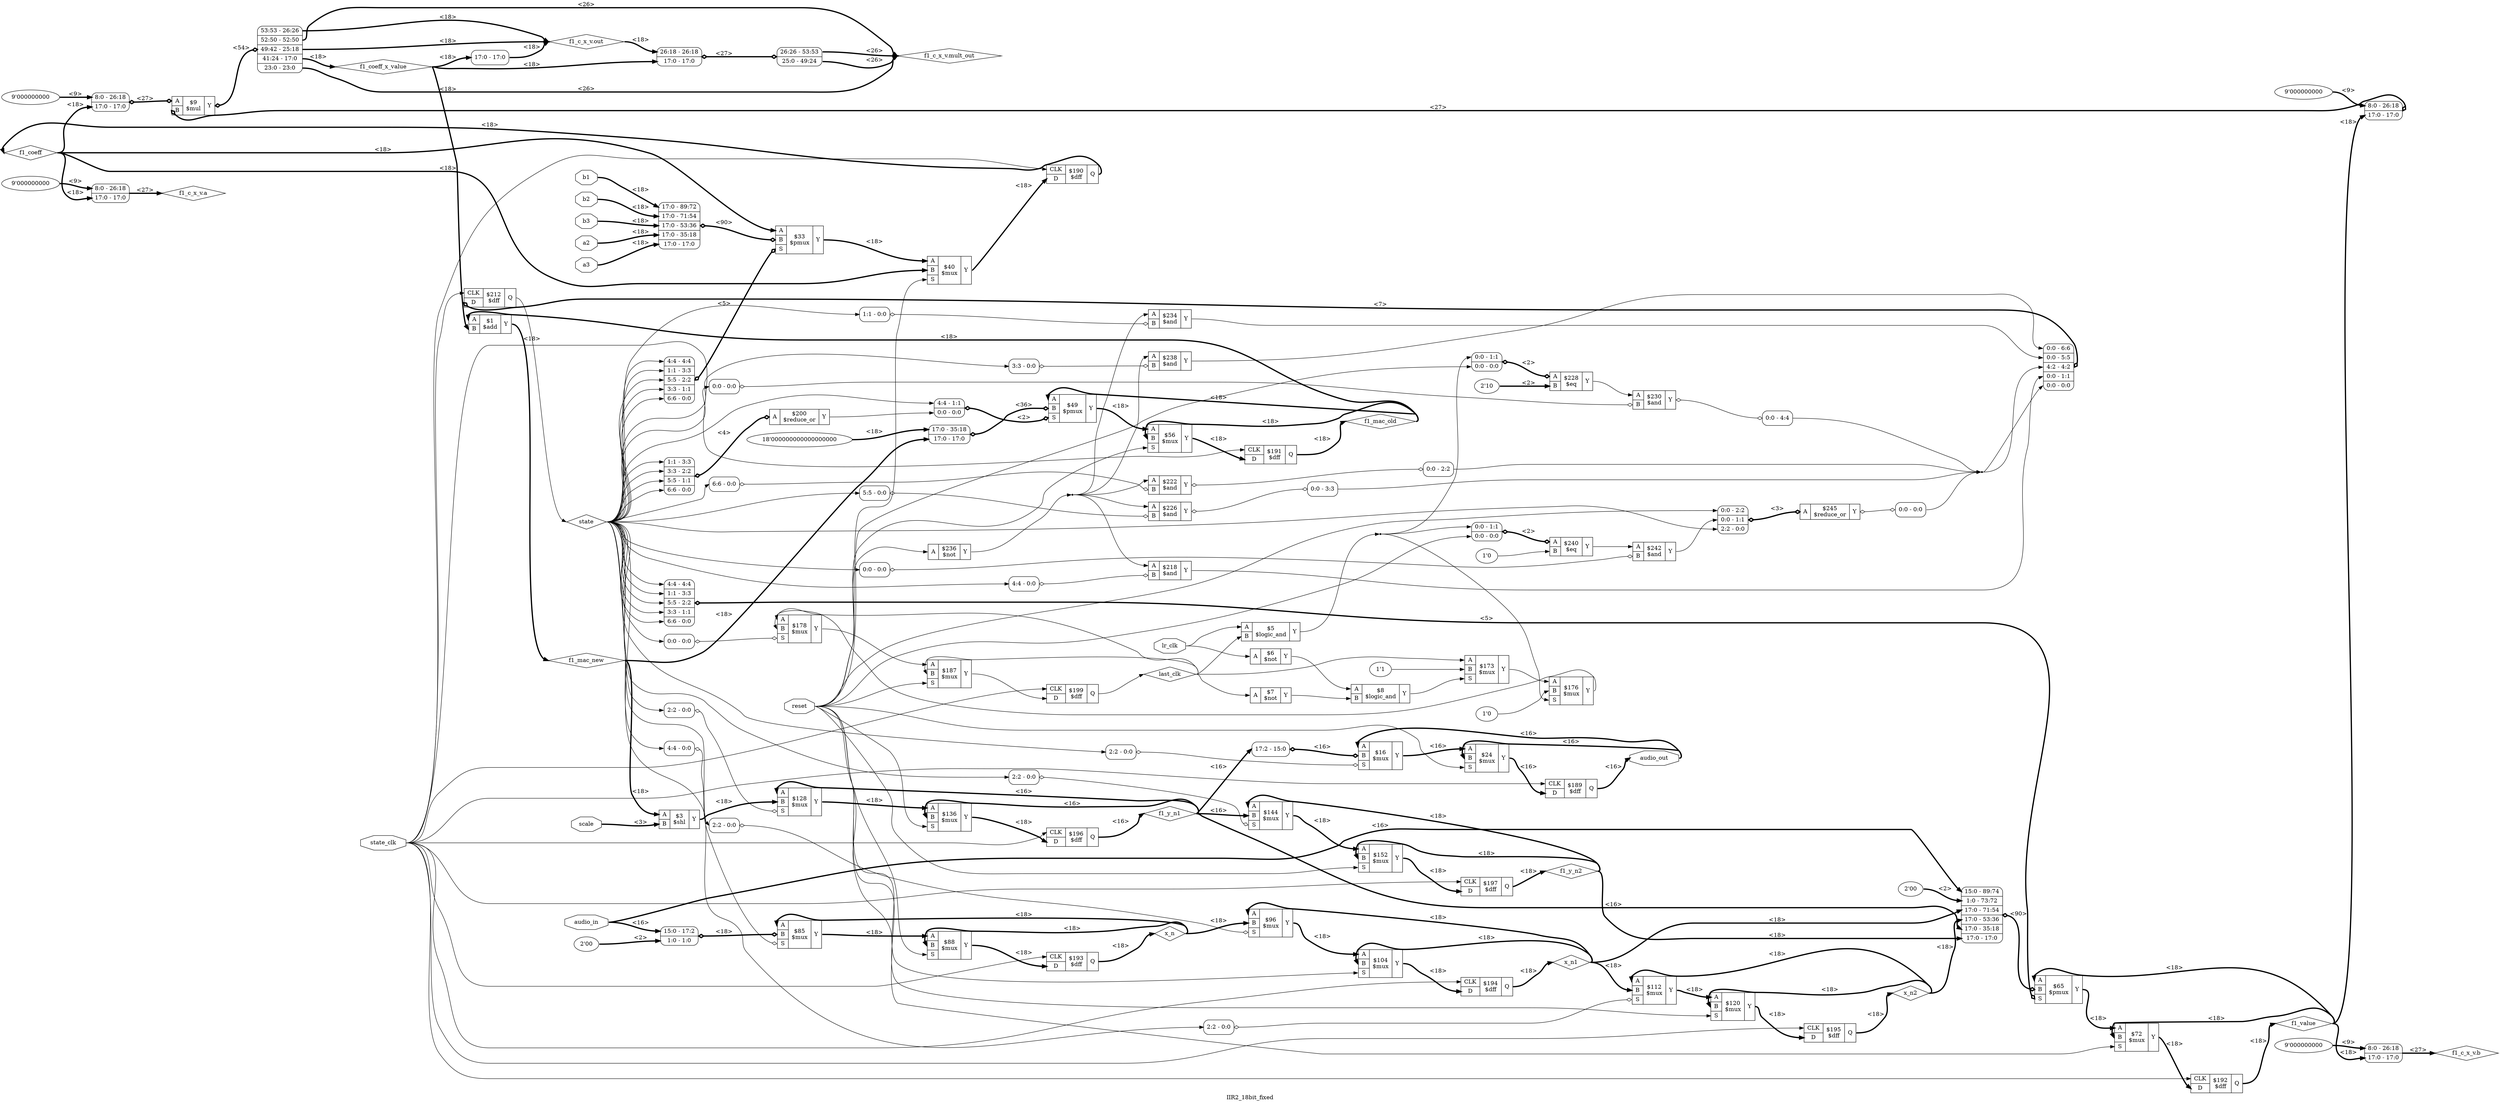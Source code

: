 digraph "IIR2_18bit_fixed" {
label="IIR2_18bit_fixed";
rankdir="LR";
remincross=true;
n3 [ shape=diamond, label="f1_c_x_v.a", color="black", fontcolor="black" ];
n4 [ shape=diamond, label="f1_c_x_v.b", color="black", fontcolor="black" ];
n5 [ shape=diamond, label="f1_c_x_v.mult_out", color="black", fontcolor="black" ];
n6 [ shape=diamond, label="state", color="black", fontcolor="black" ];
n31 [ shape=diamond, label="f1_c_x_v.out", color="black", fontcolor="black" ];
n42 [ shape=diamond, label="last_clk", color="black", fontcolor="black" ];
n44 [ shape=diamond, label="f1_y_n2", color="black", fontcolor="black" ];
n45 [ shape=diamond, label="f1_y_n1", color="black", fontcolor="black" ];
n46 [ shape=diamond, label="x_n2", color="black", fontcolor="black" ];
n47 [ shape=diamond, label="x_n1", color="black", fontcolor="black" ];
n48 [ shape=diamond, label="x_n", color="black", fontcolor="black" ];
n49 [ shape=diamond, label="f1_value", color="black", fontcolor="black" ];
n50 [ shape=diamond, label="f1_mac_old", color="black", fontcolor="black" ];
n51 [ shape=diamond, label="f1_coeff", color="black", fontcolor="black" ];
n52 [ shape=diamond, label="f1_coeff_x_value", color="black", fontcolor="black" ];
n53 [ shape=diamond, label="f1_mac_new", color="black", fontcolor="black" ];
n54 [ shape=octagon, label="reset", color="black", fontcolor="black" ];
n55 [ shape=octagon, label="lr_clk", color="black", fontcolor="black" ];
n56 [ shape=octagon, label="state_clk", color="black", fontcolor="black" ];
n57 [ shape=octagon, label="a3", color="black", fontcolor="black" ];
n58 [ shape=octagon, label="a2", color="black", fontcolor="black" ];
n59 [ shape=octagon, label="b3", color="black", fontcolor="black" ];
n60 [ shape=octagon, label="b2", color="black", fontcolor="black" ];
n61 [ shape=octagon, label="b1", color="black", fontcolor="black" ];
n62 [ shape=octagon, label="scale", color="black", fontcolor="black" ];
n63 [ shape=octagon, label="audio_in", color="black", fontcolor="black" ];
n64 [ shape=octagon, label="audio_out", color="black", fontcolor="black" ];
c68 [ shape=record, label="{{<p65> A|<p66> B}|$234\n$and|{<p67> Y}}" ];
x0 [ shape=record, style=rounded, label="<s0> 1:1 - 0:0 " ];
x0:e -> c68:p66:w [arrowhead=odiamond, arrowtail=odiamond, dir=both, color="black", label=""];
c69 [ shape=record, label="{{<p65> A|<p66> B}|$242\n$and|{<p67> Y}}" ];
x1 [ shape=record, style=rounded, label="<s0> 0:0 - 0:0 " ];
x1:e -> c69:p66:w [arrowhead=odiamond, arrowtail=odiamond, dir=both, color="black", label=""];
c70 [ shape=record, label="{{<p65> A|<p66> B}|$230\n$and|{<p67> Y}}" ];
x2 [ shape=record, style=rounded, label="<s0> 0:0 - 4:4 " ];
c70:p67:e -> x2:w [arrowhead=odiamond, arrowtail=odiamond, dir=both, color="black", label=""];
x3 [ shape=record, style=rounded, label="<s0> 0:0 - 0:0 " ];
x3:e -> c70:p66:w [arrowhead=odiamond, arrowtail=odiamond, dir=both, color="black", label=""];
v4 [ label="2'10" ];
c71 [ shape=record, label="{{<p65> A|<p66> B}|$228\n$eq|{<p67> Y}}" ];
x5 [ shape=record, style=rounded, label="<s1> 0:0 - 1:1 |<s0> 0:0 - 0:0 " ];
x5:e -> c71:p65:w [arrowhead=odiamond, arrowtail=odiamond, dir=both, color="black", style="setlinewidth(3)", label="<2>"];
c72 [ shape=record, label="{{<p65> A|<p66> B}|$226\n$and|{<p67> Y}}" ];
x6 [ shape=record, style=rounded, label="<s0> 0:0 - 3:3 " ];
c72:p67:e -> x6:w [arrowhead=odiamond, arrowtail=odiamond, dir=both, color="black", label=""];
x7 [ shape=record, style=rounded, label="<s0> 5:5 - 0:0 " ];
x7:e -> c72:p66:w [arrowhead=odiamond, arrowtail=odiamond, dir=both, color="black", label=""];
v8 [ label="1'0" ];
c73 [ shape=record, label="{{<p65> A|<p66> B}|$240\n$eq|{<p67> Y}}" ];
x9 [ shape=record, style=rounded, label="<s1> 0:0 - 1:1 |<s0> 0:0 - 0:0 " ];
x9:e -> c73:p65:w [arrowhead=odiamond, arrowtail=odiamond, dir=both, color="black", style="setlinewidth(3)", label="<2>"];
c74 [ shape=record, label="{{<p65> A|<p66> B}|$222\n$and|{<p67> Y}}" ];
x10 [ shape=record, style=rounded, label="<s0> 0:0 - 2:2 " ];
c74:p67:e -> x10:w [arrowhead=odiamond, arrowtail=odiamond, dir=both, color="black", label=""];
x11 [ shape=record, style=rounded, label="<s0> 6:6 - 0:0 " ];
x11:e -> c74:p66:w [arrowhead=odiamond, arrowtail=odiamond, dir=both, color="black", label=""];
c75 [ shape=record, label="{{<p65> A|<p66> B}|$238\n$and|{<p67> Y}}" ];
x12 [ shape=record, style=rounded, label="<s0> 3:3 - 0:0 " ];
x12:e -> c75:p66:w [arrowhead=odiamond, arrowtail=odiamond, dir=both, color="black", label=""];
c76 [ shape=record, label="{{<p65> A|<p66> B}|$218\n$and|{<p67> Y}}" ];
x13 [ shape=record, style=rounded, label="<s0> 4:4 - 0:0 " ];
x13:e -> c76:p66:w [arrowhead=odiamond, arrowtail=odiamond, dir=both, color="black", label=""];
c77 [ shape=record, label="{{<p65> A}|$236\n$not|{<p67> Y}}" ];
c81 [ shape=record, label="{{<p78> CLK|<p79> D}|$212\n$dff|{<p80> Q}}" ];
x14 [ shape=record, style=rounded, label="<s4> 0:0 - 6:6 |<s3> 0:0 - 5:5 |<s2> 4:2 - 4:2 |<s1> 0:0 - 1:1 |<s0> 0:0 - 0:0 " ];
x14:e -> c81:p79:w [arrowhead=odiamond, arrowtail=odiamond, dir=both, color="black", style="setlinewidth(3)", label="<7>"];
c82 [ shape=record, label="{{<p65> A}|$245\n$reduce_or|{<p67> Y}}" ];
x15 [ shape=record, style=rounded, label="<s0> 0:0 - 0:0 " ];
c82:p67:e -> x15:w [arrowhead=odiamond, arrowtail=odiamond, dir=both, color="black", label=""];
x16 [ shape=record, style=rounded, label="<s2> 0:0 - 2:2 |<s1> 0:0 - 1:1 |<s0> 2:2 - 0:0 " ];
x16:e -> c82:p65:w [arrowhead=odiamond, arrowtail=odiamond, dir=both, color="black", style="setlinewidth(3)", label="<3>"];
c84 [ shape=record, label="{{<p65> A|<p66> B|<p83> S}|$88\n$mux|{<p67> Y}}" ];
v19 [ label="2'00" ];
c85 [ shape=record, label="{{<p65> A|<p66> B|<p83> S}|$85\n$mux|{<p67> Y}}" ];
x17 [ shape=record, style=rounded, label="<s0> 4:4 - 0:0 " ];
x17:e -> c85:p83:w [arrowhead=odiamond, arrowtail=odiamond, dir=both, color="black", label=""];
x18 [ shape=record, style=rounded, label="<s1> 15:0 - 17:2 |<s0> 1:0 - 1:0 " ];
x18:e -> c85:p66:w [arrowhead=odiamond, arrowtail=odiamond, dir=both, color="black", style="setlinewidth(3)", label="<18>"];
c86 [ shape=record, label="{{<p65> A|<p66> B|<p83> S}|$152\n$mux|{<p67> Y}}" ];
c87 [ shape=record, label="{{<p65> A|<p66> B|<p83> S}|$72\n$mux|{<p67> Y}}" ];
c88 [ shape=record, label="{{<p78> CLK|<p79> D}|$191\n$dff|{<p80> Q}}" ];
c89 [ shape=record, label="{{<p78> CLK|<p79> D}|$190\n$dff|{<p80> Q}}" ];
c90 [ shape=record, label="{{<p78> CLK|<p79> D}|$189\n$dff|{<p80> Q}}" ];
c91 [ shape=record, label="{{<p65> A|<p66> B|<p83> S}|$187\n$mux|{<p67> Y}}" ];
v22 [ label="2'00" ];
c92 [ shape=record, label="{{<p65> A|<p66> B|<p83> S}|$65\n$pmux|{<p67> Y}}" ];
x20 [ shape=record, style=rounded, label="<s4> 4:4 - 4:4 |<s3> 1:1 - 3:3 |<s2> 5:5 - 2:2 |<s1> 3:3 - 1:1 |<s0> 6:6 - 0:0 " ];
x20:e -> c92:p83:w [arrowhead=odiamond, arrowtail=odiamond, dir=both, color="black", style="setlinewidth(3)", label="<5>"];
x21 [ shape=record, style=rounded, label="<s5> 15:0 - 89:74 |<s4> 1:0 - 73:72 |<s3> 17:0 - 71:54 |<s2> 17:0 - 53:36 |<s1> 17:0 - 35:18 |<s0> 17:0 - 17:0 " ];
x21:e -> c92:p66:w [arrowhead=odiamond, arrowtail=odiamond, dir=both, color="black", style="setlinewidth(3)", label="<90>"];
c93 [ shape=record, label="{{<p78> CLK|<p79> D}|$192\n$dff|{<p80> Q}}" ];
c94 [ shape=record, label="{{<p65> A|<p66> B|<p83> S}|$56\n$mux|{<p67> Y}}" ];
c95 [ shape=record, label="{{<p65> A|<p66> B|<p83> S}|$144\n$mux|{<p67> Y}}" ];
x23 [ shape=record, style=rounded, label="<s0> 2:2 - 0:0 " ];
x23:e -> c95:p83:w [arrowhead=odiamond, arrowtail=odiamond, dir=both, color="black", label=""];
c96 [ shape=record, label="{{<p65> A}|$200\n$reduce_or|{<p67> Y}}" ];
x24 [ shape=record, style=rounded, label="<s3> 1:1 - 3:3 |<s2> 3:3 - 2:2 |<s1> 5:5 - 1:1 |<s0> 6:6 - 0:0 " ];
x24:e -> c96:p65:w [arrowhead=odiamond, arrowtail=odiamond, dir=both, color="black", style="setlinewidth(3)", label="<4>"];
c97 [ shape=record, label="{{<p65> A|<p66> B|<p83> S}|$136\n$mux|{<p67> Y}}" ];
c98 [ shape=record, label="{{<p78> CLK|<p79> D}|$193\n$dff|{<p80> Q}}" ];
v27 [ label="18'000000000000000000" ];
c99 [ shape=record, label="{{<p65> A|<p66> B|<p83> S}|$49\n$pmux|{<p67> Y}}" ];
x25 [ shape=record, style=rounded, label="<s1> 4:4 - 1:1 |<s0> 0:0 - 0:0 " ];
x25:e -> c99:p83:w [arrowhead=odiamond, arrowtail=odiamond, dir=both, color="black", style="setlinewidth(3)", label="<2>"];
x26 [ shape=record, style=rounded, label="<s1> 17:0 - 35:18 |<s0> 17:0 - 17:0 " ];
x26:e -> c99:p66:w [arrowhead=odiamond, arrowtail=odiamond, dir=both, color="black", style="setlinewidth(3)", label="<36>"];
c100 [ shape=record, label="{{<p78> CLK|<p79> D}|$194\n$dff|{<p80> Q}}" ];
c101 [ shape=record, label="{{<p65> A|<p66> B|<p83> S}|$40\n$mux|{<p67> Y}}" ];
c102 [ shape=record, label="{{<p78> CLK|<p79> D}|$195\n$dff|{<p80> Q}}" ];
c103 [ shape=record, label="{{<p65> A|<p66> B|<p83> S}|$104\n$mux|{<p67> Y}}" ];
c104 [ shape=record, label="{{<p65> A|<p66> B|<p83> S}|$178\n$mux|{<p67> Y}}" ];
x28 [ shape=record, style=rounded, label="<s0> 0:0 - 0:0 " ];
x28:e -> c104:p83:w [arrowhead=odiamond, arrowtail=odiamond, dir=both, color="black", label=""];
c105 [ shape=record, label="{{<p65> A|<p66> B|<p83> S}|$128\n$mux|{<p67> Y}}" ];
x29 [ shape=record, style=rounded, label="<s0> 2:2 - 0:0 " ];
x29:e -> c105:p83:w [arrowhead=odiamond, arrowtail=odiamond, dir=both, color="black", label=""];
c106 [ shape=record, label="{{<p65> A|<p66> B|<p83> S}|$33\n$pmux|{<p67> Y}}" ];
x30 [ shape=record, style=rounded, label="<s4> 4:4 - 4:4 |<s3> 1:1 - 3:3 |<s2> 5:5 - 2:2 |<s1> 3:3 - 1:1 |<s0> 6:6 - 0:0 " ];
x30:e -> c106:p83:w [arrowhead=odiamond, arrowtail=odiamond, dir=both, color="black", style="setlinewidth(3)", label="<5>"];
x31 [ shape=record, style=rounded, label="<s4> 17:0 - 89:72 |<s3> 17:0 - 71:54 |<s2> 17:0 - 53:36 |<s1> 17:0 - 35:18 |<s0> 17:0 - 17:0 " ];
x31:e -> c106:p66:w [arrowhead=odiamond, arrowtail=odiamond, dir=both, color="black", style="setlinewidth(3)", label="<90>"];
c107 [ shape=record, label="{{<p78> CLK|<p79> D}|$196\n$dff|{<p80> Q}}" ];
c108 [ shape=record, label="{{<p65> A|<p66> B|<p83> S}|$24\n$mux|{<p67> Y}}" ];
c109 [ shape=record, label="{{<p65> A|<p66> B|<p83> S}|$120\n$mux|{<p67> Y}}" ];
v32 [ label="1'0" ];
c110 [ shape=record, label="{{<p65> A|<p66> B|<p83> S}|$176\n$mux|{<p67> Y}}" ];
v33 [ label="1'1" ];
c111 [ shape=record, label="{{<p65> A|<p66> B|<p83> S}|$173\n$mux|{<p67> Y}}" ];
c112 [ shape=record, label="{{<p65> A|<p66> B|<p83> S}|$112\n$mux|{<p67> Y}}" ];
x34 [ shape=record, style=rounded, label="<s0> 2:2 - 0:0 " ];
x34:e -> c112:p83:w [arrowhead=odiamond, arrowtail=odiamond, dir=both, color="black", label=""];
c113 [ shape=record, label="{{<p65> A|<p66> B|<p83> S}|$96\n$mux|{<p67> Y}}" ];
x35 [ shape=record, style=rounded, label="<s0> 2:2 - 0:0 " ];
x35:e -> c113:p83:w [arrowhead=odiamond, arrowtail=odiamond, dir=both, color="black", label=""];
c114 [ shape=record, label="{{<p65> A|<p66> B|<p83> S}|$16\n$mux|{<p67> Y}}" ];
x36 [ shape=record, style=rounded, label="<s0> 2:2 - 0:0 " ];
x36:e -> c114:p83:w [arrowhead=odiamond, arrowtail=odiamond, dir=both, color="black", label=""];
x37 [ shape=record, style=rounded, label="<s0> 17:2 - 15:0 " ];
x37:e -> c114:p66:w [arrowhead=odiamond, arrowtail=odiamond, dir=both, color="black", style="setlinewidth(3)", label="<16>"];
c115 [ shape=record, label="{{<p78> CLK|<p79> D}|$197\n$dff|{<p80> Q}}" ];
c116 [ shape=record, label="{{<p65> A|<p66> B}|$8\n$logic_and|{<p67> Y}}" ];
c117 [ shape=record, label="{{<p65> A}|$7\n$not|{<p67> Y}}" ];
c118 [ shape=record, label="{{<p65> A}|$6\n$not|{<p67> Y}}" ];
c119 [ shape=record, label="{{<p65> A|<p66> B}|$5\n$logic_and|{<p67> Y}}" ];
c120 [ shape=record, label="{{<p78> CLK|<p79> D}|$199\n$dff|{<p80> Q}}" ];
c121 [ shape=record, label="{{<p65> A|<p66> B}|$3\n$shl|{<p67> Y}}" ];
c122 [ shape=record, label="{{<p65> A|<p66> B}|$1\n$add|{<p67> Y}}" ];
v40 [ label="9'000000000" ];
v42 [ label="9'000000000" ];
c123 [ shape=record, label="{{<p65> A|<p66> B}|$9\n$mul|{<p67> Y}}" ];
x38 [ shape=record, style=rounded, label="<s4> 53:53 - 26:26 |<s3> 52:50 - 52:50 |<s2> 49:42 - 25:18 |<s1> 41:24 - 17:0 |<s0> 23:0 - 23:0 " ];
c123:p67:e -> x38:w [arrowhead=odiamond, arrowtail=odiamond, dir=both, color="black", style="setlinewidth(3)", label="<54>"];
x39 [ shape=record, style=rounded, label="<s1> 8:0 - 26:18 |<s0> 17:0 - 17:0 " ];
x39:e -> c123:p66:w [arrowhead=odiamond, arrowtail=odiamond, dir=both, color="black", style="setlinewidth(3)", label="<27>"];
x41 [ shape=record, style=rounded, label="<s1> 8:0 - 26:18 |<s0> 17:0 - 17:0 " ];
x41:e -> c123:p65:w [arrowhead=odiamond, arrowtail=odiamond, dir=both, color="black", style="setlinewidth(3)", label="<27>"];
v44 [ label="9'000000000" ];
x43 [ shape=record, style=rounded, label="<s1> 8:0 - 26:18 |<s0> 17:0 - 17:0 " ];
v46 [ label="9'000000000" ];
x45 [ shape=record, style=rounded, label="<s1> 8:0 - 26:18 |<s0> 17:0 - 17:0 " ];
x47 [ shape=record, style=rounded, label="<s1> 26:18 - 26:18 |<s0> 17:0 - 17:0 " ];
x48 [ shape=record, style=rounded, label="<s1> 26:26 - 53:53 |<s0> 25:0 - 49:24 " ];
x47:e -> x48:w [arrowhead=odiamond, arrowtail=odiamond, dir=both, color="black", style="setlinewidth(3)", label="<27>"];
x49 [ shape=record, style=rounded, label="<s0> 17:0 - 17:0 " ];
c92:p67:e -> c87:p65:w [color="black", style="setlinewidth(3)", label="<18>"];
c85:p67:e -> c84:p65:w [color="black", style="setlinewidth(3)", label="<18>"];
c99:p67:e -> c94:p65:w [color="black", style="setlinewidth(3)", label="<18>"];
c106:p67:e -> c101:p65:w [color="black", style="setlinewidth(3)", label="<18>"];
c76:p67:e -> x14:s1:w [color="black", label=""];
c110:p67:e -> c104:p66:w [color="black", label=""];
c113:p67:e -> c103:p65:w [color="black", style="setlinewidth(3)", label="<18>"];
c71:p67:e -> c70:p65:w [color="black", label=""];
c68:p67:e -> x14:s3:w [color="black", label=""];
n19 [ shape=point ];
c77:p67:e -> n19:w [color="black", label=""];
n19:e -> c68:p65:w [color="black", label=""];
n19:e -> c72:p65:w [color="black", label=""];
n19:e -> c74:p65:w [color="black", label=""];
n19:e -> c75:p65:w [color="black", label=""];
n19:e -> c76:p65:w [color="black", label=""];
n2 [ shape=point ];
x10:s0:e -> n2:w [color="black", label=""];
x15:s0:e -> n2:w [color="black", label=""];
x2:s0:e -> n2:w [color="black", label=""];
x6:s0:e -> n2:w [color="black", label=""];
n2:e -> x14:s0:w [color="black", label=""];
n2:e -> x14:s2:w [color="black", label=""];
c75:p67:e -> x14:s4:w [color="black", label=""];
c73:p67:e -> c69:p65:w [color="black", label=""];
c114:p67:e -> c108:p65:w [color="black", style="setlinewidth(3)", label="<16>"];
c69:p67:e -> x16:s1:w [color="black", label=""];
c116:p67:e -> c111:p83:w [color="black", label=""];
c117:p67:e -> c116:p66:w [color="black", label=""];
c118:p67:e -> c116:p65:w [color="black", label=""];
n27 [ shape=point ];
c119:p67:e -> n27:w [color="black", label=""];
n27:e -> c110:p83:w [color="black", label=""];
n27:e -> x5:s1:w [color="black", label=""];
n27:e -> x9:s1:w [color="black", label=""];
c111:p67:e -> c110:p65:w [color="black", label=""];
c121:p67:e -> c105:p66:w [color="black", style="setlinewidth(3)", label="<18>"];
x43:e -> n3:w [color="black", style="setlinewidth(3)", label="<27>"];
c91:p67:e -> c120:p79:w [color="black", label=""];
x38:s2:e -> n31:w [color="black", style="setlinewidth(3)", label="<18>"];
x38:s4:e -> n31:w [color="black", style="setlinewidth(3)", label="<18>"];
x49:s0:e -> n31:w [color="black", style="setlinewidth(3)", label="<18>"];
n31:e -> x47:s1:w [color="black", style="setlinewidth(3)", label="<18>"];
c86:p67:e -> c115:p79:w [color="black", style="setlinewidth(3)", label="<18>"];
c97:p67:e -> c107:p79:w [color="black", style="setlinewidth(3)", label="<18>"];
c109:p67:e -> c102:p79:w [color="black", style="setlinewidth(3)", label="<18>"];
c103:p67:e -> c100:p79:w [color="black", style="setlinewidth(3)", label="<18>"];
c84:p67:e -> c98:p79:w [color="black", style="setlinewidth(3)", label="<18>"];
c87:p67:e -> c93:p79:w [color="black", style="setlinewidth(3)", label="<18>"];
c94:p67:e -> c88:p79:w [color="black", style="setlinewidth(3)", label="<18>"];
c101:p67:e -> c89:p79:w [color="black", style="setlinewidth(3)", label="<18>"];
x45:e -> n4:w [color="black", style="setlinewidth(3)", label="<27>"];
c108:p67:e -> c90:p79:w [color="black", style="setlinewidth(3)", label="<16>"];
c96:p67:e -> x25:s0:w [color="black", label=""];
c120:p80:e -> n42:w [color="black", label=""];
n42:e -> c104:p65:w [color="black", label=""];
n42:e -> c111:p65:w [color="black", label=""];
n42:e -> c117:p65:w [color="black", label=""];
n42:e -> c119:p66:w [color="black", label=""];
n42:e -> c91:p66:w [color="black", label=""];
c95:p67:e -> c86:p65:w [color="black", style="setlinewidth(3)", label="<18>"];
c115:p80:e -> n44:w [color="black", style="setlinewidth(3)", label="<18>"];
n44:e -> c86:p66:w [color="black", style="setlinewidth(3)", label="<18>"];
n44:e -> c95:p65:w [color="black", style="setlinewidth(3)", label="<18>"];
n44:e -> x21:s0:w [color="black", style="setlinewidth(3)", label="<18>"];
c107:p80:e -> n45:w [color="black", style="setlinewidth(3)", label="<16>"];
n45:e -> c105:p65:w [color="black", style="setlinewidth(3)", label="<16>"];
n45:e -> c95:p66:w [color="black", style="setlinewidth(3)", label="<16>"];
n45:e -> c97:p66:w [color="black", style="setlinewidth(3)", label="<16>"];
n45:e -> x21:s1:w [color="black", style="setlinewidth(3)", label="<16>"];
n45:e -> x37:s0:w [color="black", style="setlinewidth(3)", label="<16>"];
c102:p80:e -> n46:w [color="black", style="setlinewidth(3)", label="<18>"];
n46:e -> c109:p66:w [color="black", style="setlinewidth(3)", label="<18>"];
n46:e -> c112:p65:w [color="black", style="setlinewidth(3)", label="<18>"];
n46:e -> x21:s2:w [color="black", style="setlinewidth(3)", label="<18>"];
c100:p80:e -> n47:w [color="black", style="setlinewidth(3)", label="<18>"];
n47:e -> c103:p66:w [color="black", style="setlinewidth(3)", label="<18>"];
n47:e -> c112:p66:w [color="black", style="setlinewidth(3)", label="<18>"];
n47:e -> c113:p65:w [color="black", style="setlinewidth(3)", label="<18>"];
n47:e -> x21:s3:w [color="black", style="setlinewidth(3)", label="<18>"];
c98:p80:e -> n48:w [color="black", style="setlinewidth(3)", label="<18>"];
n48:e -> c113:p66:w [color="black", style="setlinewidth(3)", label="<18>"];
n48:e -> c84:p66:w [color="black", style="setlinewidth(3)", label="<18>"];
n48:e -> c85:p65:w [color="black", style="setlinewidth(3)", label="<18>"];
c93:p80:e -> n49:w [color="black", style="setlinewidth(3)", label="<18>"];
n49:e -> c87:p66:w [color="black", style="setlinewidth(3)", label="<18>"];
n49:e -> c92:p65:w [color="black", style="setlinewidth(3)", label="<18>"];
n49:e -> x39:s0:w [color="black", style="setlinewidth(3)", label="<18>"];
n49:e -> x45:s0:w [color="black", style="setlinewidth(3)", label="<18>"];
x38:s0:e -> n5:w [color="black", style="setlinewidth(3)", label="<26>"];
x38:s3:e -> n5:w [color="black", style="setlinewidth(3)", label="<26>"];
x48:s0:e -> n5:w [color="black", style="setlinewidth(3)", label="<26>"];
x48:s1:e -> n5:w [color="black", style="setlinewidth(3)", label="<26>"];
c88:p80:e -> n50:w [color="black", style="setlinewidth(3)", label="<18>"];
n50:e -> c122:p65:w [color="black", style="setlinewidth(3)", label="<18>"];
n50:e -> c94:p66:w [color="black", style="setlinewidth(3)", label="<18>"];
n50:e -> c99:p65:w [color="black", style="setlinewidth(3)", label="<18>"];
c89:p80:e -> n51:w [color="black", style="setlinewidth(3)", label="<18>"];
n51:e -> c101:p66:w [color="black", style="setlinewidth(3)", label="<18>"];
n51:e -> c106:p65:w [color="black", style="setlinewidth(3)", label="<18>"];
n51:e -> x41:s0:w [color="black", style="setlinewidth(3)", label="<18>"];
n51:e -> x43:s0:w [color="black", style="setlinewidth(3)", label="<18>"];
x38:s1:e -> n52:w [color="black", style="setlinewidth(3)", label="<18>"];
n52:e -> c122:p66:w [color="black", style="setlinewidth(3)", label="<18>"];
n52:e -> x47:s0:w [color="black", style="setlinewidth(3)", label="<18>"];
n52:e -> x49:w [color="black", style="setlinewidth(3)", label="<18>"];
c122:p67:e -> n53:w [color="black", style="setlinewidth(3)", label="<18>"];
n53:e -> c121:p65:w [color="black", style="setlinewidth(3)", label="<18>"];
n53:e -> x26:s0:w [color="black", style="setlinewidth(3)", label="<18>"];
n54:e -> c101:p83:w [color="black", label=""];
n54:e -> c103:p83:w [color="black", label=""];
n54:e -> c108:p83:w [color="black", label=""];
n54:e -> c109:p83:w [color="black", label=""];
n54:e -> c77:p65:w [color="black", label=""];
n54:e -> c84:p83:w [color="black", label=""];
n54:e -> c86:p83:w [color="black", label=""];
n54:e -> c87:p83:w [color="black", label=""];
n54:e -> c91:p83:w [color="black", label=""];
n54:e -> c94:p83:w [color="black", label=""];
n54:e -> c97:p83:w [color="black", label=""];
n54:e -> x16:s2:w [color="black", label=""];
n54:e -> x5:s0:w [color="black", label=""];
n54:e -> x9:s0:w [color="black", label=""];
n55:e -> c118:p65:w [color="black", label=""];
n55:e -> c119:p65:w [color="black", label=""];
n56:e -> c100:p78:w [color="black", label=""];
n56:e -> c102:p78:w [color="black", label=""];
n56:e -> c107:p78:w [color="black", label=""];
n56:e -> c115:p78:w [color="black", label=""];
n56:e -> c120:p78:w [color="black", label=""];
n56:e -> c81:p78:w [color="black", label=""];
n56:e -> c88:p78:w [color="black", label=""];
n56:e -> c89:p78:w [color="black", label=""];
n56:e -> c90:p78:w [color="black", label=""];
n56:e -> c93:p78:w [color="black", label=""];
n56:e -> c98:p78:w [color="black", label=""];
n57:e -> x31:s0:w [color="black", style="setlinewidth(3)", label="<18>"];
n58:e -> x31:s1:w [color="black", style="setlinewidth(3)", label="<18>"];
n59:e -> x31:s2:w [color="black", style="setlinewidth(3)", label="<18>"];
c81:p80:e -> n6:w [color="black", label=""];
n6:e -> x0:s0:w [color="black", label=""];
n6:e -> x11:s0:w [color="black", label=""];
n6:e -> x12:s0:w [color="black", label=""];
n6:e -> x13:s0:w [color="black", label=""];
n6:e -> x16:s0:w [color="black", label=""];
n6:e -> x17:s0:w [color="black", label=""];
n6:e -> x1:s0:w [color="black", label=""];
n6:e -> x20:s0:w [color="black", label=""];
n6:e -> x20:s1:w [color="black", label=""];
n6:e -> x20:s2:w [color="black", label=""];
n6:e -> x20:s3:w [color="black", label=""];
n6:e -> x20:s4:w [color="black", label=""];
n6:e -> x23:s0:w [color="black", label=""];
n6:e -> x24:s0:w [color="black", label=""];
n6:e -> x24:s1:w [color="black", label=""];
n6:e -> x24:s2:w [color="black", label=""];
n6:e -> x24:s3:w [color="black", label=""];
n6:e -> x25:s1:w [color="black", label=""];
n6:e -> x28:s0:w [color="black", label=""];
n6:e -> x29:s0:w [color="black", label=""];
n6:e -> x30:s0:w [color="black", label=""];
n6:e -> x30:s1:w [color="black", label=""];
n6:e -> x30:s2:w [color="black", label=""];
n6:e -> x30:s3:w [color="black", label=""];
n6:e -> x30:s4:w [color="black", label=""];
n6:e -> x34:s0:w [color="black", label=""];
n6:e -> x35:s0:w [color="black", label=""];
n6:e -> x36:s0:w [color="black", label=""];
n6:e -> x3:s0:w [color="black", label=""];
n6:e -> x7:s0:w [color="black", label=""];
n60:e -> x31:s3:w [color="black", style="setlinewidth(3)", label="<18>"];
n61:e -> x31:s4:w [color="black", style="setlinewidth(3)", label="<18>"];
n62:e -> c121:p66:w [color="black", style="setlinewidth(3)", label="<3>"];
n63:e -> x18:s1:w [color="black", style="setlinewidth(3)", label="<16>"];
n63:e -> x21:s5:w [color="black", style="setlinewidth(3)", label="<16>"];
c90:p80:e -> n64:w [color="black", style="setlinewidth(3)", label="<16>"];
n64:e -> c108:p66:w [color="black", style="setlinewidth(3)", label="<16>"];
n64:e -> c114:p65:w [color="black", style="setlinewidth(3)", label="<16>"];
c105:p67:e -> c97:p65:w [color="black", style="setlinewidth(3)", label="<18>"];
c104:p67:e -> c91:p65:w [color="black", label=""];
c112:p67:e -> c109:p65:w [color="black", style="setlinewidth(3)", label="<18>"];
v19:e -> x18:s0:w [color="black", style="setlinewidth(3)", label="<2>"];
v22:e -> x21:s4:w [color="black", style="setlinewidth(3)", label="<2>"];
v27:e -> x26:s1:w [color="black", style="setlinewidth(3)", label="<18>"];
v32:e -> c110:p66:w [color="black", label=""];
v33:e -> c111:p66:w [color="black", label=""];
v4:e -> c71:p66:w [color="black", style="setlinewidth(3)", label="<2>"];
v40:e -> x39:s1:w [color="black", style="setlinewidth(3)", label="<9>"];
v42:e -> x41:s1:w [color="black", style="setlinewidth(3)", label="<9>"];
v44:e -> x43:s1:w [color="black", style="setlinewidth(3)", label="<9>"];
v46:e -> x45:s1:w [color="black", style="setlinewidth(3)", label="<9>"];
v8:e -> c73:p66:w [color="black", label=""];
}
